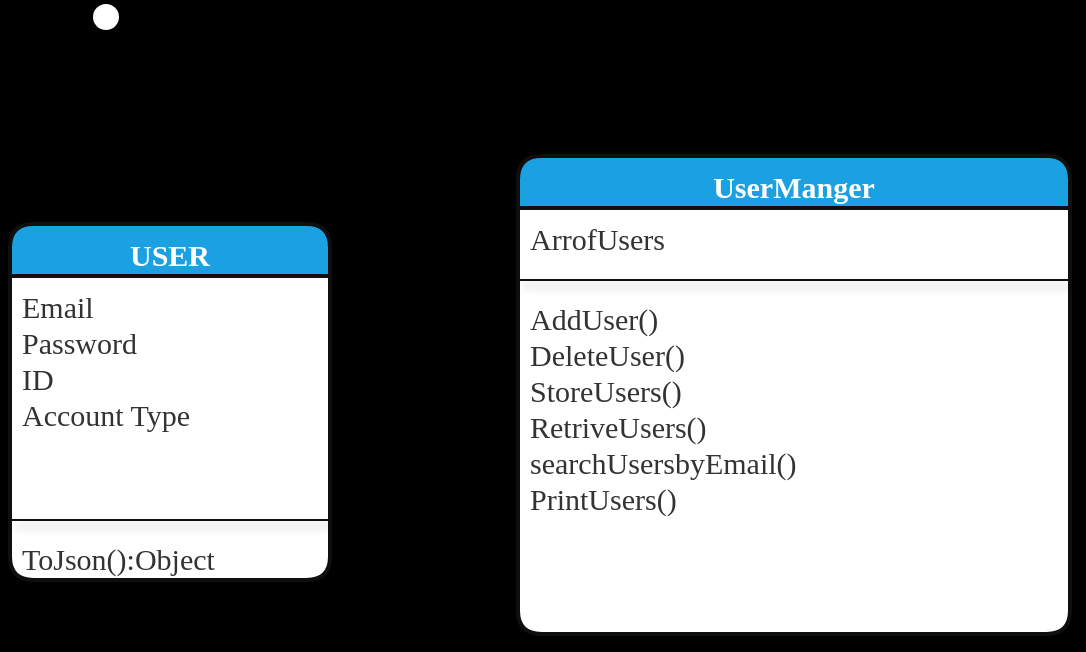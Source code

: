 <mxfile>
    <diagram id="yKn6JYMT4n9VjjqyK_aS" name="Page-1">
        <mxGraphModel dx="744" dy="1711" grid="0" gridSize="10" guides="1" tooltips="1" connect="1" arrows="1" fold="1" page="1" pageScale="1" pageWidth="850" pageHeight="1100" background="#000000" math="0" shadow="0">
            <root>
                <mxCell id="0"/>
                <mxCell id="1" parent="0"/>
                <mxCell id="61" value="USER" style="swimlane;fontStyle=1;align=center;verticalAlign=top;childLayout=stackLayout;horizontal=1;startSize=26;horizontalStack=0;resizeParent=1;resizeParentMax=0;resizeLast=0;collapsible=1;marginBottom=0;rounded=1;shadow=1;glass=0;strokeColor=#0f0f0f;strokeWidth=2;fontFamily=Lucida Console;fontSize=15;fillColor=#1ba1e2;swimlaneFillColor=#FFFFFF;fontColor=#ffffff;gradientColor=none;gradientDirection=north;perimeterSpacing=2;" parent="1" vertex="1">
                    <mxGeometry x="165" y="-787" width="160" height="178" as="geometry"/>
                </mxCell>
                <mxCell id="62" value="Email&#10;Password&#10;ID&#10;Account Type" style="text;strokeColor=none;fillColor=none;align=left;verticalAlign=top;spacingLeft=4;spacingRight=4;overflow=hidden;rotatable=0;points=[[0,0.5],[1,0.5]];portConstraint=eastwest;rounded=1;shadow=1;glass=0;strokeWidth=3;fontFamily=Lucida Console;fontSize=15;fontColor=#333333;startSize=26;" parent="61" vertex="1">
                    <mxGeometry y="26" width="160" height="118" as="geometry"/>
                </mxCell>
                <mxCell id="63" value="" style="line;strokeWidth=1;fillColor=none;align=left;verticalAlign=middle;spacingTop=-1;spacingLeft=3;spacingRight=3;rotatable=0;labelPosition=right;points=[];portConstraint=eastwest;strokeColor=inherit;rounded=1;shadow=1;glass=0;fontFamily=Lucida Console;fontSize=15;fontColor=#333333;startSize=26;" parent="61" vertex="1">
                    <mxGeometry y="144" width="160" height="8" as="geometry"/>
                </mxCell>
                <mxCell id="64" value="ToJson():Object" style="text;strokeColor=none;fillColor=none;align=left;verticalAlign=top;spacingLeft=4;spacingRight=4;overflow=hidden;rotatable=0;points=[[0,0.5],[1,0.5]];portConstraint=eastwest;rounded=1;shadow=1;glass=0;strokeWidth=3;fontFamily=Lucida Console;fontSize=15;fontColor=#333333;startSize=26;" parent="61" vertex="1">
                    <mxGeometry y="152" width="160" height="26" as="geometry"/>
                </mxCell>
                <mxCell id="65" value="UserManger" style="swimlane;fontStyle=1;align=center;verticalAlign=top;childLayout=stackLayout;horizontal=1;startSize=26;horizontalStack=0;resizeParent=1;resizeParentMax=0;resizeLast=0;collapsible=1;marginBottom=0;rounded=1;shadow=1;glass=0;strokeColor=#0f0f0f;strokeWidth=2;fontFamily=Lucida Console;fontSize=15;fillColor=#1ba1e2;swimlaneFillColor=#FFFFFF;fontColor=#ffffff;gradientColor=none;gradientDirection=north;perimeterSpacing=2;" vertex="1" parent="1">
                    <mxGeometry x="419" y="-821" width="276" height="239" as="geometry"/>
                </mxCell>
                <mxCell id="66" value="ArrofUsers" style="text;strokeColor=none;fillColor=none;align=left;verticalAlign=top;spacingLeft=4;spacingRight=4;overflow=hidden;rotatable=0;points=[[0,0.5],[1,0.5]];portConstraint=eastwest;rounded=1;shadow=1;glass=0;strokeWidth=3;fontFamily=Lucida Console;fontSize=15;fontColor=#333333;startSize=26;" vertex="1" parent="65">
                    <mxGeometry y="26" width="276" height="32" as="geometry"/>
                </mxCell>
                <mxCell id="67" value="" style="line;strokeWidth=1;fillColor=none;align=left;verticalAlign=middle;spacingTop=-1;spacingLeft=3;spacingRight=3;rotatable=0;labelPosition=right;points=[];portConstraint=eastwest;strokeColor=inherit;rounded=1;shadow=1;glass=0;fontFamily=Lucida Console;fontSize=15;fontColor=#333333;startSize=26;" vertex="1" parent="65">
                    <mxGeometry y="58" width="276" height="8" as="geometry"/>
                </mxCell>
                <mxCell id="68" value="AddUser()&#10;DeleteUser()&#10;StoreUsers()&#10;RetriveUsers()&#10;searchUsersbyEmail()&#10;PrintUsers()&#10;" style="text;strokeColor=none;fillColor=none;align=left;verticalAlign=top;spacingLeft=4;spacingRight=4;overflow=hidden;rotatable=0;points=[[0,0.5],[1,0.5]];portConstraint=eastwest;rounded=1;shadow=1;glass=0;strokeWidth=2;fontFamily=Lucida Console;fontSize=15;fontColor=#333333;startSize=26;" vertex="1" parent="65">
                    <mxGeometry y="66" width="276" height="173" as="geometry"/>
                </mxCell>
                <mxCell id="77" value="&lt;br&gt;User&lt;br&gt;" style="shape=umlActor;verticalLabelPosition=bottom;verticalAlign=top;html=1;strokeWidth=2;movable=1;resizable=1;rotatable=1;deletable=1;editable=1;connectable=1;" vertex="1" parent="1">
                    <mxGeometry x="198" y="-898" width="30" height="60" as="geometry"/>
                </mxCell>
            </root>
        </mxGraphModel>
    </diagram>
</mxfile>